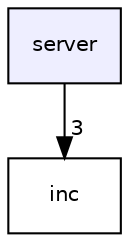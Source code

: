 digraph "/home/sneh/_Linux_Essential_2/LE2_Final_Exercises/final_modular_chat/temp/server" {
  compound=true
  node [ fontsize="10", fontname="Helvetica"];
  edge [ labelfontsize="10", labelfontname="Helvetica"];
  dir_41e1742e44e2de38b3bc91f993fed282 [shape=box, label="server", style="filled", fillcolor="#eeeeff", pencolor="black", URL="dir_41e1742e44e2de38b3bc91f993fed282.html"];
  dir_bfccd401955b95cf8c75461437045ac0 [shape=box label="inc" URL="dir_bfccd401955b95cf8c75461437045ac0.html"];
  dir_41e1742e44e2de38b3bc91f993fed282->dir_bfccd401955b95cf8c75461437045ac0 [headlabel="3", labeldistance=1.5 headhref="dir_000002_000001.html"];
}
